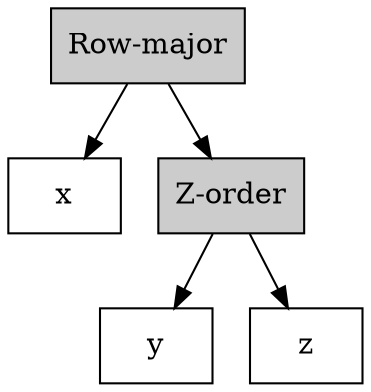 digraph G {
  node [ shape="rectangle" style="filled" fillcolor="#FFFFFF" ]

  R0 -> x
  R0 -> Z1
  Z1 -> y
  Z1 -> z

  R0 [ label="Row-major" fillcolor="#CCCCCC" ]
  Z1 [ label="Z-order" fillcolor="#CCCCCC" ]
}
